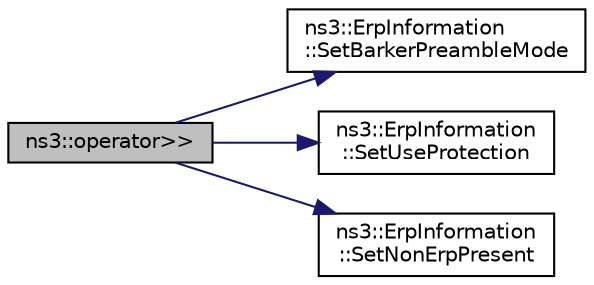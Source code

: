 digraph "ns3::operator&gt;&gt;"
{
  edge [fontname="Helvetica",fontsize="10",labelfontname="Helvetica",labelfontsize="10"];
  node [fontname="Helvetica",fontsize="10",shape=record];
  rankdir="LR";
  Node1 [label="ns3::operator\>\>",height=0.2,width=0.4,color="black", fillcolor="grey75", style="filled", fontcolor="black"];
  Node1 -> Node2 [color="midnightblue",fontsize="10",style="solid"];
  Node2 [label="ns3::ErpInformation\l::SetBarkerPreambleMode",height=0.2,width=0.4,color="black", fillcolor="white", style="filled",URL="$db/d32/classns3_1_1ErpInformation.html#a22b4c83f0066163c6f5cb2cafe666c67"];
  Node1 -> Node3 [color="midnightblue",fontsize="10",style="solid"];
  Node3 [label="ns3::ErpInformation\l::SetUseProtection",height=0.2,width=0.4,color="black", fillcolor="white", style="filled",URL="$db/d32/classns3_1_1ErpInformation.html#a6faa85047d308a09bfaf5b637d8b626b"];
  Node1 -> Node4 [color="midnightblue",fontsize="10",style="solid"];
  Node4 [label="ns3::ErpInformation\l::SetNonErpPresent",height=0.2,width=0.4,color="black", fillcolor="white", style="filled",URL="$db/d32/classns3_1_1ErpInformation.html#adda675ac6983b04ff0e20df6fbb92165"];
}
